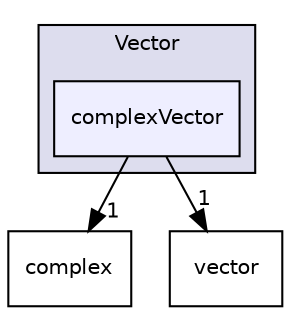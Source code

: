 digraph "src/OpenFOAM/primitives/Vector/complexVector" {
  bgcolor=transparent;
  compound=true
  node [ fontsize="10", fontname="Helvetica"];
  edge [ labelfontsize="10", labelfontname="Helvetica"];
  subgraph clusterdir_6ef5fbba1c02603637a533e2f686aa62 {
    graph [ bgcolor="#ddddee", pencolor="black", label="Vector" fontname="Helvetica", fontsize="10", URL="dir_6ef5fbba1c02603637a533e2f686aa62.html"]
  dir_366d1d94cd38bf5e359898a91c6ca4b4 [shape=box, label="complexVector", style="filled", fillcolor="#eeeeff", pencolor="black", URL="dir_366d1d94cd38bf5e359898a91c6ca4b4.html"];
  }
  dir_9b55caa1365775a4268140b8f5b75f1d [shape=box label="complex" URL="dir_9b55caa1365775a4268140b8f5b75f1d.html"];
  dir_1d0183e3dd439c231d98049d5fd7da7c [shape=box label="vector" URL="dir_1d0183e3dd439c231d98049d5fd7da7c.html"];
  dir_366d1d94cd38bf5e359898a91c6ca4b4->dir_9b55caa1365775a4268140b8f5b75f1d [headlabel="1", labeldistance=1.5 headhref="dir_002427_002332.html"];
  dir_366d1d94cd38bf5e359898a91c6ca4b4->dir_1d0183e3dd439c231d98049d5fd7da7c [headlabel="1", labeldistance=1.5 headhref="dir_002427_002431.html"];
}
